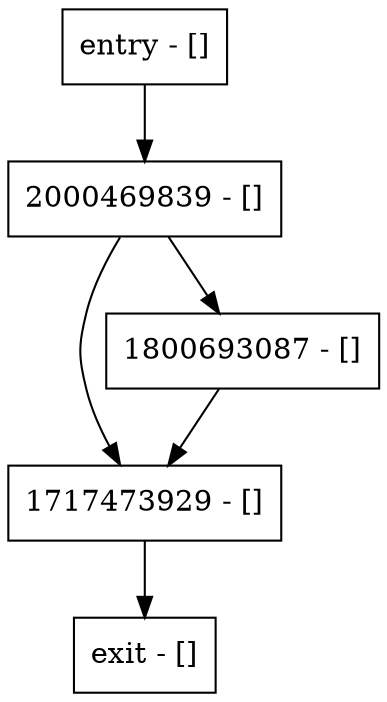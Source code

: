 digraph foo {
node [shape=record];
entry [label="entry - []"];
exit [label="exit - []"];
1717473929 [label="1717473929 - []"];
2000469839 [label="2000469839 - []"];
1800693087 [label="1800693087 - []"];
entry;
exit;
entry -> 2000469839;
1717473929 -> exit;
2000469839 -> 1717473929;
2000469839 -> 1800693087;
1800693087 -> 1717473929;
}
